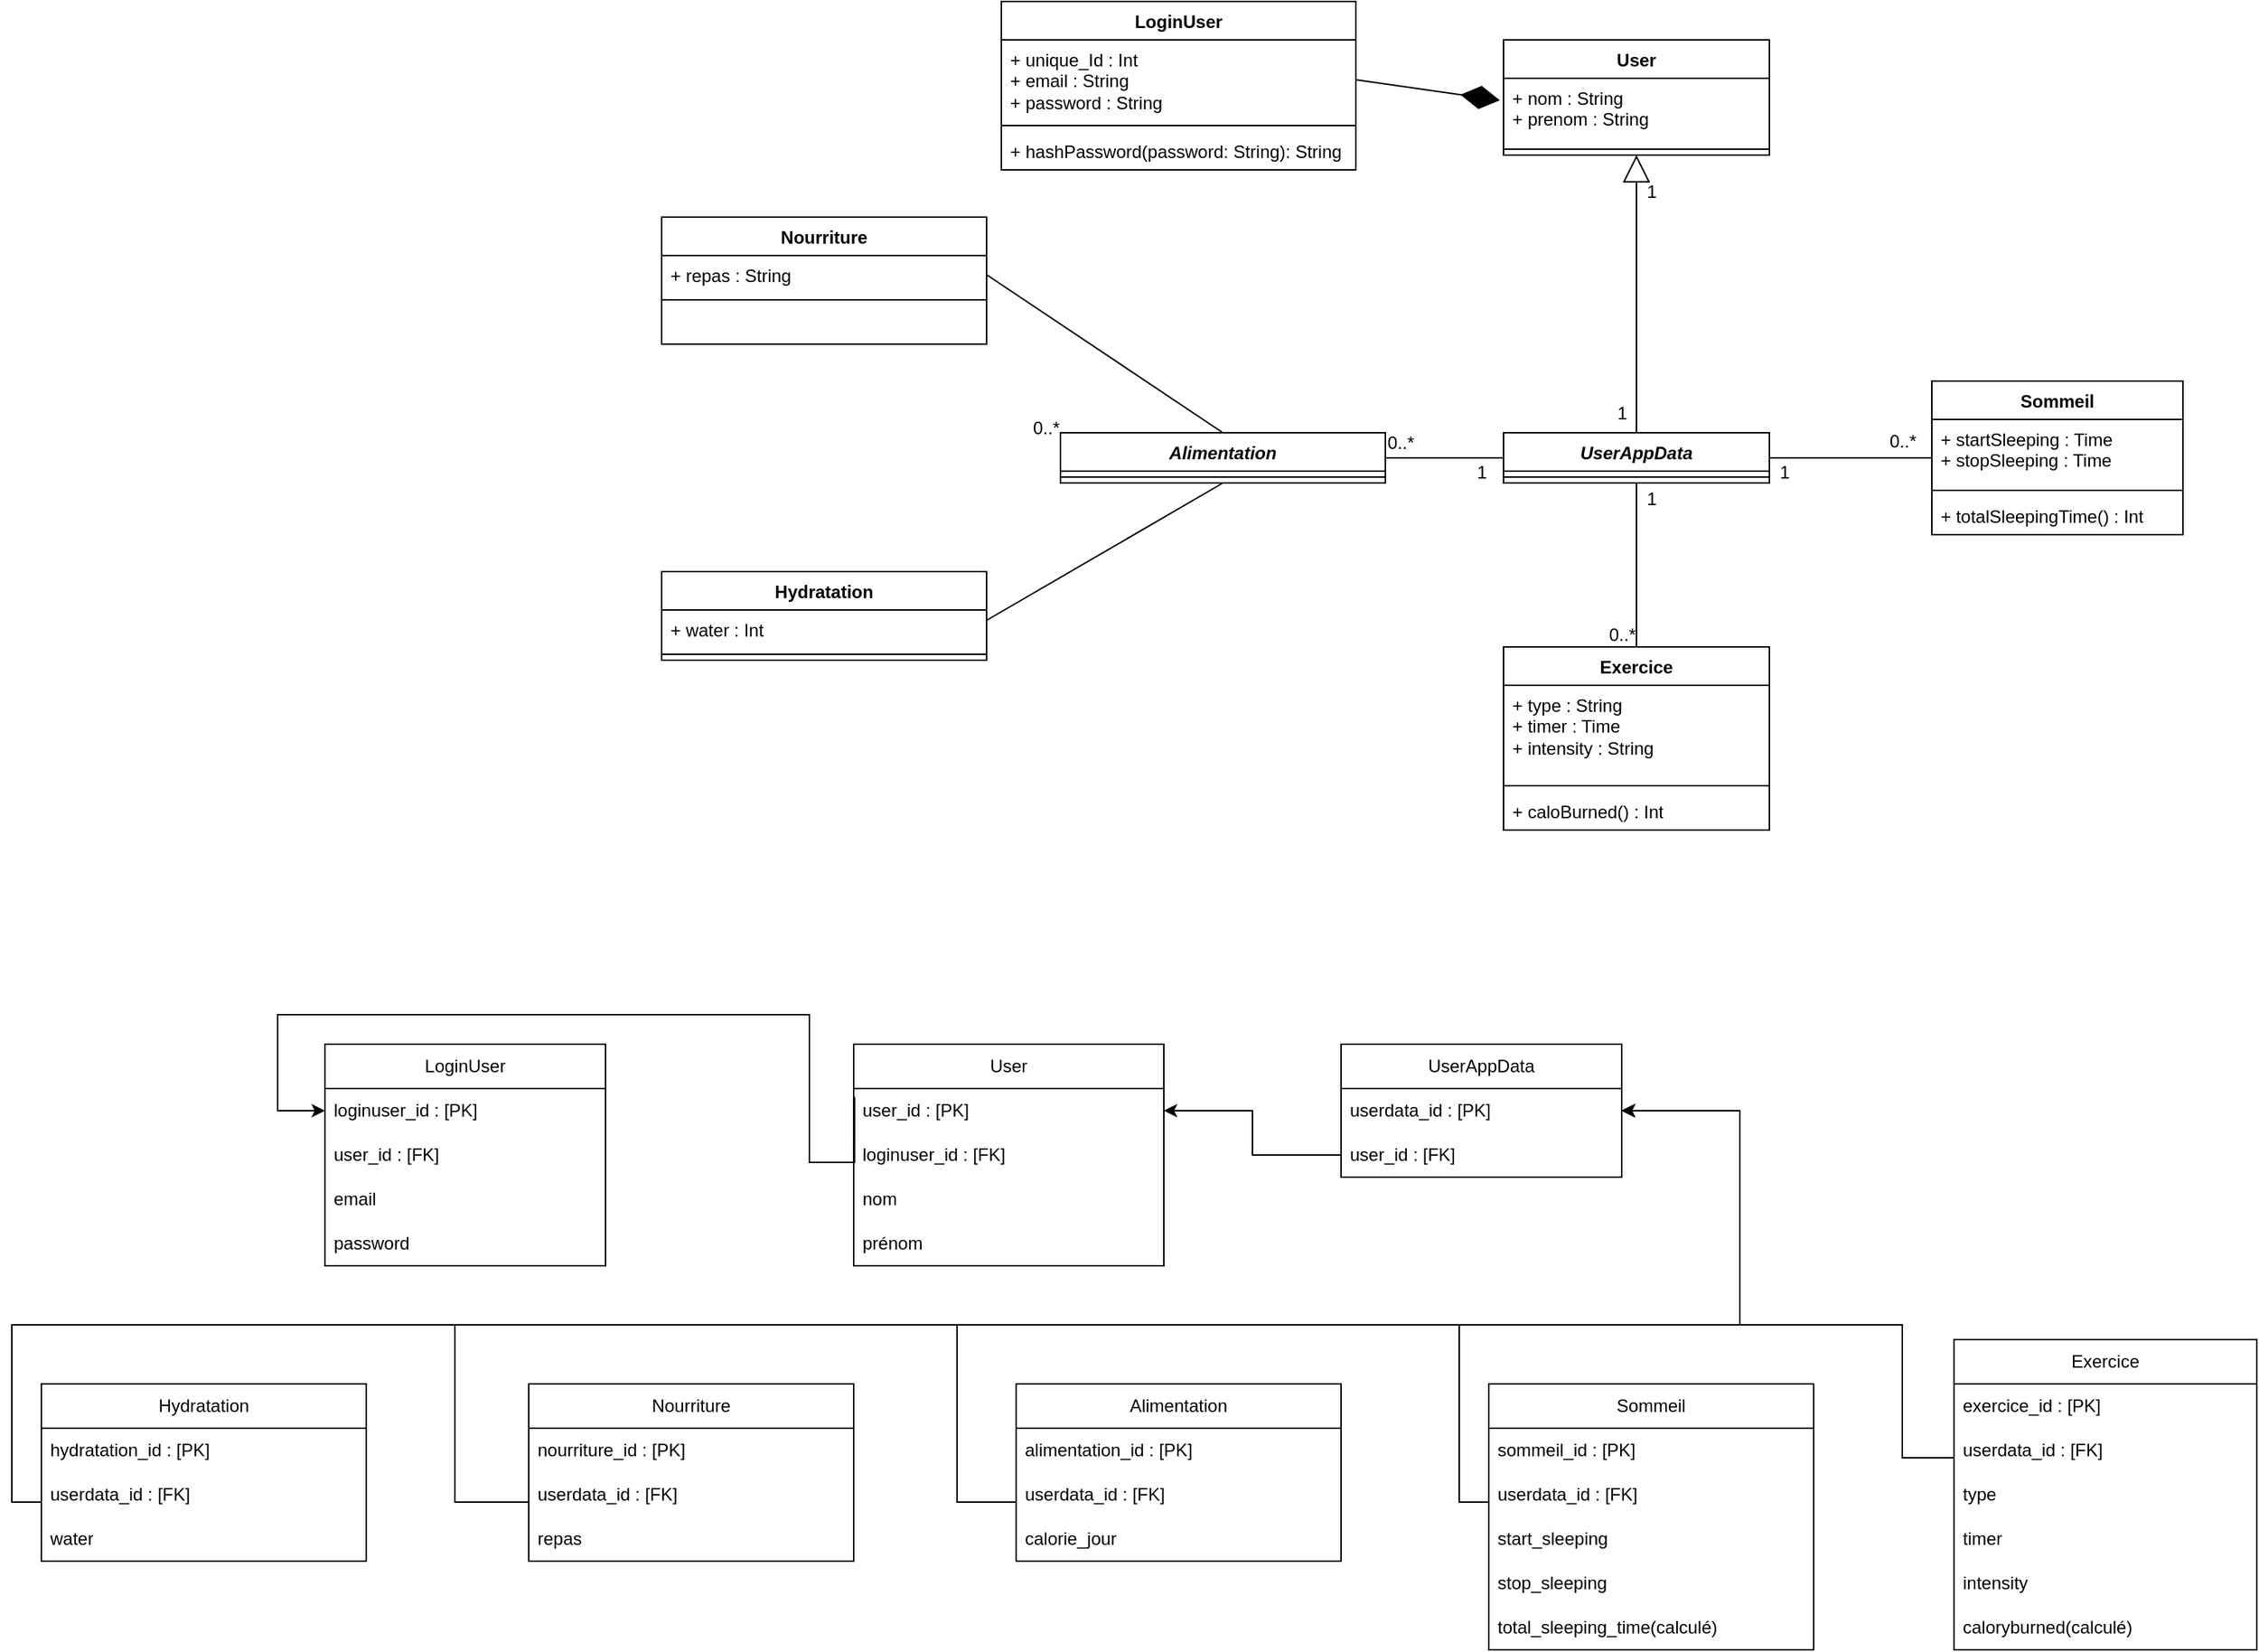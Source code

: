 <mxfile version="24.3.1" type="github">
  <diagram name="Page-1" id="m-NrNaXzWtHRc3pcfnOm">
    <mxGraphModel dx="3078" dy="933" grid="1" gridSize="10" guides="1" tooltips="1" connect="1" arrows="1" fold="1" page="1" pageScale="1" pageWidth="827" pageHeight="1169" math="0" shadow="0">
      <root>
        <mxCell id="0" />
        <mxCell id="1" parent="0" />
        <mxCell id="p1mtIn3bXi-Ina5bghBo-45" value="Sommeil&lt;div&gt;&lt;br&gt;&lt;/div&gt;" style="swimlane;fontStyle=1;align=center;verticalAlign=top;childLayout=stackLayout;horizontal=1;startSize=26;horizontalStack=0;resizeParent=1;resizeParentMax=0;resizeLast=0;collapsible=1;marginBottom=0;whiteSpace=wrap;html=1;" parent="1" vertex="1">
          <mxGeometry x="580" y="301" width="170" height="104" as="geometry" />
        </mxCell>
        <mxCell id="p1mtIn3bXi-Ina5bghBo-46" value="+ startSleeping : Time&lt;div&gt;+ stopSleeping : Time&lt;/div&gt;" style="text;strokeColor=none;fillColor=none;align=left;verticalAlign=top;spacingLeft=4;spacingRight=4;overflow=hidden;rotatable=0;points=[[0,0.5],[1,0.5]];portConstraint=eastwest;whiteSpace=wrap;html=1;" parent="p1mtIn3bXi-Ina5bghBo-45" vertex="1">
          <mxGeometry y="26" width="170" height="44" as="geometry" />
        </mxCell>
        <mxCell id="p1mtIn3bXi-Ina5bghBo-47" value="" style="line;strokeWidth=1;fillColor=none;align=left;verticalAlign=middle;spacingTop=-1;spacingLeft=3;spacingRight=3;rotatable=0;labelPosition=right;points=[];portConstraint=eastwest;strokeColor=inherit;" parent="p1mtIn3bXi-Ina5bghBo-45" vertex="1">
          <mxGeometry y="70" width="170" height="8" as="geometry" />
        </mxCell>
        <mxCell id="p1mtIn3bXi-Ina5bghBo-48" value="+ totalSleepingTime() : Int" style="text;strokeColor=none;fillColor=none;align=left;verticalAlign=top;spacingLeft=4;spacingRight=4;overflow=hidden;rotatable=0;points=[[0,0.5],[1,0.5]];portConstraint=eastwest;whiteSpace=wrap;html=1;" parent="p1mtIn3bXi-Ina5bghBo-45" vertex="1">
          <mxGeometry y="78" width="170" height="26" as="geometry" />
        </mxCell>
        <mxCell id="p1mtIn3bXi-Ina5bghBo-57" value="&lt;i&gt;Alimentation&lt;/i&gt;" style="swimlane;fontStyle=1;align=center;verticalAlign=top;childLayout=stackLayout;horizontal=1;startSize=26;horizontalStack=0;resizeParent=1;resizeParentMax=0;resizeLast=0;collapsible=1;marginBottom=0;whiteSpace=wrap;html=1;" parent="1" vertex="1">
          <mxGeometry x="-10" y="336" width="220" height="34" as="geometry" />
        </mxCell>
        <mxCell id="p1mtIn3bXi-Ina5bghBo-59" value="" style="line;strokeWidth=1;fillColor=none;align=left;verticalAlign=middle;spacingTop=-1;spacingLeft=3;spacingRight=3;rotatable=0;labelPosition=right;points=[];portConstraint=eastwest;strokeColor=inherit;" parent="p1mtIn3bXi-Ina5bghBo-57" vertex="1">
          <mxGeometry y="26" width="220" height="8" as="geometry" />
        </mxCell>
        <mxCell id="p1mtIn3bXi-Ina5bghBo-61" value="&lt;div&gt;Exercice&lt;/div&gt;" style="swimlane;fontStyle=1;align=center;verticalAlign=top;childLayout=stackLayout;horizontal=1;startSize=26;horizontalStack=0;resizeParent=1;resizeParentMax=0;resizeLast=0;collapsible=1;marginBottom=0;whiteSpace=wrap;html=1;" parent="1" vertex="1">
          <mxGeometry x="290" y="481" width="180" height="124" as="geometry" />
        </mxCell>
        <mxCell id="p1mtIn3bXi-Ina5bghBo-62" value="+ type : String&lt;div&gt;+ timer : Time&lt;/div&gt;&lt;div&gt;+ intensity : String&lt;/div&gt;&lt;div&gt;&lt;br&gt;&lt;/div&gt;" style="text;strokeColor=none;fillColor=none;align=left;verticalAlign=top;spacingLeft=4;spacingRight=4;overflow=hidden;rotatable=0;points=[[0,0.5],[1,0.5]];portConstraint=eastwest;whiteSpace=wrap;html=1;" parent="p1mtIn3bXi-Ina5bghBo-61" vertex="1">
          <mxGeometry y="26" width="180" height="64" as="geometry" />
        </mxCell>
        <mxCell id="p1mtIn3bXi-Ina5bghBo-63" value="" style="line;strokeWidth=1;fillColor=none;align=left;verticalAlign=middle;spacingTop=-1;spacingLeft=3;spacingRight=3;rotatable=0;labelPosition=right;points=[];portConstraint=eastwest;strokeColor=inherit;" parent="p1mtIn3bXi-Ina5bghBo-61" vertex="1">
          <mxGeometry y="90" width="180" height="8" as="geometry" />
        </mxCell>
        <mxCell id="p1mtIn3bXi-Ina5bghBo-64" value="+ caloBurned() : Int" style="text;strokeColor=none;fillColor=none;align=left;verticalAlign=top;spacingLeft=4;spacingRight=4;overflow=hidden;rotatable=0;points=[[0,0.5],[1,0.5]];portConstraint=eastwest;whiteSpace=wrap;html=1;" parent="p1mtIn3bXi-Ina5bghBo-61" vertex="1">
          <mxGeometry y="98" width="180" height="26" as="geometry" />
        </mxCell>
        <mxCell id="p1mtIn3bXi-Ina5bghBo-65" value="&lt;i&gt;UserAppData&lt;/i&gt;" style="swimlane;fontStyle=1;align=center;verticalAlign=top;childLayout=stackLayout;horizontal=1;startSize=26;horizontalStack=0;resizeParent=1;resizeParentMax=0;resizeLast=0;collapsible=1;marginBottom=0;whiteSpace=wrap;html=1;" parent="1" vertex="1">
          <mxGeometry x="290" y="336" width="180" height="34" as="geometry" />
        </mxCell>
        <mxCell id="p1mtIn3bXi-Ina5bghBo-67" value="" style="line;strokeWidth=1;fillColor=none;align=left;verticalAlign=middle;spacingTop=-1;spacingLeft=3;spacingRight=3;rotatable=0;labelPosition=right;points=[];portConstraint=eastwest;strokeColor=inherit;" parent="p1mtIn3bXi-Ina5bghBo-65" vertex="1">
          <mxGeometry y="26" width="180" height="8" as="geometry" />
        </mxCell>
        <mxCell id="p1mtIn3bXi-Ina5bghBo-74" value="" style="line;strokeWidth=1;fillColor=none;align=left;verticalAlign=middle;spacingTop=-1;spacingLeft=3;spacingRight=3;rotatable=0;labelPosition=right;points=[];portConstraint=eastwest;strokeColor=inherit;" parent="1" vertex="1">
          <mxGeometry x="210" y="349" width="80" height="8" as="geometry" />
        </mxCell>
        <mxCell id="p1mtIn3bXi-Ina5bghBo-75" value="" style="line;strokeWidth=1;fillColor=none;align=left;verticalAlign=middle;spacingTop=-1;spacingLeft=3;spacingRight=3;rotatable=0;labelPosition=right;points=[];portConstraint=eastwest;strokeColor=inherit;" parent="1" vertex="1">
          <mxGeometry x="470" y="349" width="110" height="8" as="geometry" />
        </mxCell>
        <mxCell id="p1mtIn3bXi-Ina5bghBo-82" value="" style="endArrow=none;html=1;rounded=0;exitX=0.5;exitY=1;exitDx=0;exitDy=0;entryX=0.5;entryY=0;entryDx=0;entryDy=0;" parent="1" source="p1mtIn3bXi-Ina5bghBo-65" target="p1mtIn3bXi-Ina5bghBo-61" edge="1">
          <mxGeometry relative="1" as="geometry">
            <mxPoint x="300" y="430" as="sourcePoint" />
            <mxPoint x="460" y="430" as="targetPoint" />
          </mxGeometry>
        </mxCell>
        <mxCell id="p1mtIn3bXi-Ina5bghBo-85" value="User&lt;div&gt;&lt;br&gt;&lt;/div&gt;" style="swimlane;fontStyle=1;align=center;verticalAlign=top;childLayout=stackLayout;horizontal=1;startSize=26;horizontalStack=0;resizeParent=1;resizeParentMax=0;resizeLast=0;collapsible=1;marginBottom=0;whiteSpace=wrap;html=1;" parent="1" vertex="1">
          <mxGeometry x="290" y="70" width="180" height="78" as="geometry" />
        </mxCell>
        <mxCell id="p1mtIn3bXi-Ina5bghBo-86" value="+ nom : String&lt;div&gt;+ prenom : String&lt;/div&gt;" style="text;strokeColor=none;fillColor=none;align=left;verticalAlign=top;spacingLeft=4;spacingRight=4;overflow=hidden;rotatable=0;points=[[0,0.5],[1,0.5]];portConstraint=eastwest;whiteSpace=wrap;html=1;" parent="p1mtIn3bXi-Ina5bghBo-85" vertex="1">
          <mxGeometry y="26" width="180" height="44" as="geometry" />
        </mxCell>
        <mxCell id="p1mtIn3bXi-Ina5bghBo-87" value="" style="line;strokeWidth=1;fillColor=none;align=left;verticalAlign=middle;spacingTop=-1;spacingLeft=3;spacingRight=3;rotatable=0;labelPosition=right;points=[];portConstraint=eastwest;strokeColor=inherit;" parent="p1mtIn3bXi-Ina5bghBo-85" vertex="1">
          <mxGeometry y="70" width="180" height="8" as="geometry" />
        </mxCell>
        <mxCell id="p1mtIn3bXi-Ina5bghBo-89" value="" style="endArrow=diamondThin;endFill=1;endSize=24;html=1;rounded=0;entryX=-0.014;entryY=0.339;entryDx=0;entryDy=0;entryPerimeter=0;exitX=1;exitY=0.5;exitDx=0;exitDy=0;" parent="1" source="p1mtIn3bXi-Ina5bghBo-114" target="p1mtIn3bXi-Ina5bghBo-86" edge="1">
          <mxGeometry width="160" relative="1" as="geometry">
            <mxPoint x="160" y="113" as="sourcePoint" />
            <mxPoint x="370" y="113.55" as="targetPoint" />
          </mxGeometry>
        </mxCell>
        <mxCell id="p1mtIn3bXi-Ina5bghBo-90" value="" style="endArrow=block;endSize=16;endFill=0;html=1;rounded=0;entryX=0.5;entryY=1;entryDx=0;entryDy=0;exitX=0.5;exitY=0;exitDx=0;exitDy=0;" parent="1" source="p1mtIn3bXi-Ina5bghBo-65" target="p1mtIn3bXi-Ina5bghBo-85" edge="1">
          <mxGeometry width="160" relative="1" as="geometry">
            <mxPoint x="260" y="233.55" as="sourcePoint" />
            <mxPoint x="420" y="233.55" as="targetPoint" />
          </mxGeometry>
        </mxCell>
        <mxCell id="p1mtIn3bXi-Ina5bghBo-91" value="1" style="text;html=1;align=center;verticalAlign=middle;resizable=0;points=[];autosize=1;strokeColor=none;fillColor=none;" parent="1" vertex="1">
          <mxGeometry x="375" y="158" width="30" height="30" as="geometry" />
        </mxCell>
        <mxCell id="p1mtIn3bXi-Ina5bghBo-92" value="1" style="text;html=1;align=center;verticalAlign=middle;resizable=0;points=[];autosize=1;strokeColor=none;fillColor=none;" parent="1" vertex="1">
          <mxGeometry x="355" y="308" width="30" height="30" as="geometry" />
        </mxCell>
        <mxCell id="p1mtIn3bXi-Ina5bghBo-93" value="1" style="text;html=1;align=center;verticalAlign=middle;resizable=0;points=[];autosize=1;strokeColor=none;fillColor=none;" parent="1" vertex="1">
          <mxGeometry x="465" y="348" width="30" height="30" as="geometry" />
        </mxCell>
        <mxCell id="p1mtIn3bXi-Ina5bghBo-94" value="0..*" style="text;html=1;align=center;verticalAlign=middle;resizable=0;points=[];autosize=1;strokeColor=none;fillColor=none;" parent="1" vertex="1">
          <mxGeometry x="540" y="327" width="40" height="30" as="geometry" />
        </mxCell>
        <mxCell id="p1mtIn3bXi-Ina5bghBo-95" value="0..*" style="text;html=1;align=center;verticalAlign=middle;resizable=0;points=[];autosize=1;strokeColor=none;fillColor=none;" parent="1" vertex="1">
          <mxGeometry x="350" y="458" width="40" height="30" as="geometry" />
        </mxCell>
        <mxCell id="p1mtIn3bXi-Ina5bghBo-96" value="1" style="text;html=1;align=center;verticalAlign=middle;resizable=0;points=[];autosize=1;strokeColor=none;fillColor=none;" parent="1" vertex="1">
          <mxGeometry x="375" y="366" width="30" height="30" as="geometry" />
        </mxCell>
        <mxCell id="p1mtIn3bXi-Ina5bghBo-109" value="0..&lt;span style=&quot;background-color: initial;&quot;&gt;*&lt;/span&gt;" style="text;html=1;align=center;verticalAlign=middle;resizable=0;points=[];autosize=1;strokeColor=none;fillColor=none;" parent="1" vertex="1">
          <mxGeometry x="-40" y="318" width="40" height="30" as="geometry" />
        </mxCell>
        <mxCell id="p1mtIn3bXi-Ina5bghBo-110" value="0..*" style="text;html=1;align=center;verticalAlign=middle;resizable=0;points=[];autosize=1;strokeColor=none;fillColor=none;" parent="1" vertex="1">
          <mxGeometry x="200" y="328" width="40" height="30" as="geometry" />
        </mxCell>
        <mxCell id="p1mtIn3bXi-Ina5bghBo-112" value="1" style="text;html=1;align=center;verticalAlign=middle;resizable=0;points=[];autosize=1;strokeColor=none;fillColor=none;" parent="1" vertex="1">
          <mxGeometry x="260" y="348" width="30" height="30" as="geometry" />
        </mxCell>
        <mxCell id="p1mtIn3bXi-Ina5bghBo-113" value="LoginUser" style="swimlane;fontStyle=1;align=center;verticalAlign=top;childLayout=stackLayout;horizontal=1;startSize=26;horizontalStack=0;resizeParent=1;resizeParentMax=0;resizeLast=0;collapsible=1;marginBottom=0;whiteSpace=wrap;html=1;" parent="1" vertex="1">
          <mxGeometry x="-50" y="44" width="240" height="114" as="geometry" />
        </mxCell>
        <mxCell id="p1mtIn3bXi-Ina5bghBo-114" value="+ unique_Id : Int&lt;div&gt;+ email : String&lt;/div&gt;&lt;div&gt;+ password : String&lt;/div&gt;&lt;div&gt;&lt;br&gt;&lt;/div&gt;" style="text;strokeColor=none;fillColor=none;align=left;verticalAlign=top;spacingLeft=4;spacingRight=4;overflow=hidden;rotatable=0;points=[[0,0.5],[1,0.5]];portConstraint=eastwest;whiteSpace=wrap;html=1;" parent="p1mtIn3bXi-Ina5bghBo-113" vertex="1">
          <mxGeometry y="26" width="240" height="54" as="geometry" />
        </mxCell>
        <mxCell id="p1mtIn3bXi-Ina5bghBo-115" value="" style="line;strokeWidth=1;fillColor=none;align=left;verticalAlign=middle;spacingTop=-1;spacingLeft=3;spacingRight=3;rotatable=0;labelPosition=right;points=[];portConstraint=eastwest;strokeColor=inherit;" parent="p1mtIn3bXi-Ina5bghBo-113" vertex="1">
          <mxGeometry y="80" width="240" height="8" as="geometry" />
        </mxCell>
        <mxCell id="p1mtIn3bXi-Ina5bghBo-116" value="+ hashPassword(password: String): String" style="text;strokeColor=none;fillColor=none;align=left;verticalAlign=top;spacingLeft=4;spacingRight=4;overflow=hidden;rotatable=0;points=[[0,0.5],[1,0.5]];portConstraint=eastwest;whiteSpace=wrap;html=1;" parent="p1mtIn3bXi-Ina5bghBo-113" vertex="1">
          <mxGeometry y="88" width="240" height="26" as="geometry" />
        </mxCell>
        <mxCell id="_v-xPxfQ4oHdY_as4Fkj-1" value="Nourriture" style="swimlane;fontStyle=1;align=center;verticalAlign=top;childLayout=stackLayout;horizontal=1;startSize=26;horizontalStack=0;resizeParent=1;resizeParentMax=0;resizeLast=0;collapsible=1;marginBottom=0;whiteSpace=wrap;html=1;" parent="1" vertex="1">
          <mxGeometry x="-280" y="190" width="220" height="86" as="geometry" />
        </mxCell>
        <mxCell id="_v-xPxfQ4oHdY_as4Fkj-2" value="+ repas : String" style="text;strokeColor=none;fillColor=none;align=left;verticalAlign=top;spacingLeft=4;spacingRight=4;overflow=hidden;rotatable=0;points=[[0,0.5],[1,0.5]];portConstraint=eastwest;whiteSpace=wrap;html=1;" parent="_v-xPxfQ4oHdY_as4Fkj-1" vertex="1">
          <mxGeometry y="26" width="220" height="26" as="geometry" />
        </mxCell>
        <mxCell id="_v-xPxfQ4oHdY_as4Fkj-3" value="" style="line;strokeWidth=1;fillColor=none;align=left;verticalAlign=middle;spacingTop=-1;spacingLeft=3;spacingRight=3;rotatable=0;labelPosition=right;points=[];portConstraint=eastwest;strokeColor=inherit;" parent="_v-xPxfQ4oHdY_as4Fkj-1" vertex="1">
          <mxGeometry y="52" width="220" height="8" as="geometry" />
        </mxCell>
        <mxCell id="_v-xPxfQ4oHdY_as4Fkj-4" value="&lt;div&gt;&lt;br&gt;&lt;/div&gt;" style="text;strokeColor=none;fillColor=none;align=left;verticalAlign=top;spacingLeft=4;spacingRight=4;overflow=hidden;rotatable=0;points=[[0,0.5],[1,0.5]];portConstraint=eastwest;whiteSpace=wrap;html=1;" parent="_v-xPxfQ4oHdY_as4Fkj-1" vertex="1">
          <mxGeometry y="60" width="220" height="26" as="geometry" />
        </mxCell>
        <mxCell id="_v-xPxfQ4oHdY_as4Fkj-5" value="Hydratation" style="swimlane;fontStyle=1;align=center;verticalAlign=top;childLayout=stackLayout;horizontal=1;startSize=26;horizontalStack=0;resizeParent=1;resizeParentMax=0;resizeLast=0;collapsible=1;marginBottom=0;whiteSpace=wrap;html=1;" parent="1" vertex="1">
          <mxGeometry x="-280" y="430" width="220" height="60" as="geometry" />
        </mxCell>
        <mxCell id="_v-xPxfQ4oHdY_as4Fkj-6" value="+ water : Int" style="text;strokeColor=none;fillColor=none;align=left;verticalAlign=top;spacingLeft=4;spacingRight=4;overflow=hidden;rotatable=0;points=[[0,0.5],[1,0.5]];portConstraint=eastwest;whiteSpace=wrap;html=1;" parent="_v-xPxfQ4oHdY_as4Fkj-5" vertex="1">
          <mxGeometry y="26" width="220" height="26" as="geometry" />
        </mxCell>
        <mxCell id="_v-xPxfQ4oHdY_as4Fkj-7" value="" style="line;strokeWidth=1;fillColor=none;align=left;verticalAlign=middle;spacingTop=-1;spacingLeft=3;spacingRight=3;rotatable=0;labelPosition=right;points=[];portConstraint=eastwest;strokeColor=inherit;" parent="_v-xPxfQ4oHdY_as4Fkj-5" vertex="1">
          <mxGeometry y="52" width="220" height="8" as="geometry" />
        </mxCell>
        <mxCell id="_v-xPxfQ4oHdY_as4Fkj-9" value="" style="endArrow=none;html=1;rounded=0;entryX=0.5;entryY=1;entryDx=0;entryDy=0;exitX=1;exitY=0.269;exitDx=0;exitDy=0;exitPerimeter=0;" parent="1" source="_v-xPxfQ4oHdY_as4Fkj-6" target="p1mtIn3bXi-Ina5bghBo-57" edge="1">
          <mxGeometry width="50" height="50" relative="1" as="geometry">
            <mxPoint x="10" y="458" as="sourcePoint" />
            <mxPoint x="60" y="408" as="targetPoint" />
          </mxGeometry>
        </mxCell>
        <mxCell id="_v-xPxfQ4oHdY_as4Fkj-10" value="" style="endArrow=none;html=1;rounded=0;exitX=1;exitY=0.5;exitDx=0;exitDy=0;entryX=0.5;entryY=0;entryDx=0;entryDy=0;" parent="1" source="_v-xPxfQ4oHdY_as4Fkj-2" target="p1mtIn3bXi-Ina5bghBo-57" edge="1">
          <mxGeometry width="50" height="50" relative="1" as="geometry">
            <mxPoint x="20" y="276" as="sourcePoint" />
            <mxPoint x="70" y="226" as="targetPoint" />
          </mxGeometry>
        </mxCell>
        <mxCell id="agfIcuZRnffb4tcNx26q-5" value="LoginUser" style="swimlane;fontStyle=0;childLayout=stackLayout;horizontal=1;startSize=30;horizontalStack=0;resizeParent=1;resizeParentMax=0;resizeLast=0;collapsible=1;marginBottom=0;whiteSpace=wrap;html=1;" parent="1" vertex="1">
          <mxGeometry x="-508" y="750" width="190" height="150" as="geometry" />
        </mxCell>
        <mxCell id="agfIcuZRnffb4tcNx26q-6" value="loginuser_id : [PK]" style="text;strokeColor=none;fillColor=none;align=left;verticalAlign=middle;spacingLeft=4;spacingRight=4;overflow=hidden;points=[[0,0.5],[1,0.5]];portConstraint=eastwest;rotatable=0;whiteSpace=wrap;html=1;" parent="agfIcuZRnffb4tcNx26q-5" vertex="1">
          <mxGeometry y="30" width="190" height="30" as="geometry" />
        </mxCell>
        <mxCell id="hdJEEffZnJMOU_6n5_h4-45" value="user_id : [FK]" style="text;strokeColor=none;fillColor=none;align=left;verticalAlign=middle;spacingLeft=4;spacingRight=4;overflow=hidden;points=[[0,0.5],[1,0.5]];portConstraint=eastwest;rotatable=0;whiteSpace=wrap;html=1;" vertex="1" parent="agfIcuZRnffb4tcNx26q-5">
          <mxGeometry y="60" width="190" height="30" as="geometry" />
        </mxCell>
        <mxCell id="agfIcuZRnffb4tcNx26q-7" value="email" style="text;strokeColor=none;fillColor=none;align=left;verticalAlign=middle;spacingLeft=4;spacingRight=4;overflow=hidden;points=[[0,0.5],[1,0.5]];portConstraint=eastwest;rotatable=0;whiteSpace=wrap;html=1;" parent="agfIcuZRnffb4tcNx26q-5" vertex="1">
          <mxGeometry y="90" width="190" height="30" as="geometry" />
        </mxCell>
        <mxCell id="agfIcuZRnffb4tcNx26q-8" value="password" style="text;strokeColor=none;fillColor=none;align=left;verticalAlign=middle;spacingLeft=4;spacingRight=4;overflow=hidden;points=[[0,0.5],[1,0.5]];portConstraint=eastwest;rotatable=0;whiteSpace=wrap;html=1;" parent="agfIcuZRnffb4tcNx26q-5" vertex="1">
          <mxGeometry y="120" width="190" height="30" as="geometry" />
        </mxCell>
        <mxCell id="agfIcuZRnffb4tcNx26q-9" value="User" style="swimlane;fontStyle=0;childLayout=stackLayout;horizontal=1;startSize=30;horizontalStack=0;resizeParent=1;resizeParentMax=0;resizeLast=0;collapsible=1;marginBottom=0;whiteSpace=wrap;html=1;" parent="1" vertex="1">
          <mxGeometry x="-150" y="750" width="210" height="150" as="geometry" />
        </mxCell>
        <mxCell id="agfIcuZRnffb4tcNx26q-10" value="user_id : [PK]" style="text;strokeColor=none;fillColor=none;align=left;verticalAlign=middle;spacingLeft=4;spacingRight=4;overflow=hidden;points=[[0,0.5],[1,0.5]];portConstraint=eastwest;rotatable=0;whiteSpace=wrap;html=1;" parent="agfIcuZRnffb4tcNx26q-9" vertex="1">
          <mxGeometry y="30" width="210" height="30" as="geometry" />
        </mxCell>
        <mxCell id="hdJEEffZnJMOU_6n5_h4-39" value="loginuser_id : [FK]" style="text;strokeColor=none;fillColor=none;align=left;verticalAlign=middle;spacingLeft=4;spacingRight=4;overflow=hidden;points=[[0,0.5],[1,0.5]];portConstraint=eastwest;rotatable=0;whiteSpace=wrap;html=1;" vertex="1" parent="agfIcuZRnffb4tcNx26q-9">
          <mxGeometry y="60" width="210" height="30" as="geometry" />
        </mxCell>
        <mxCell id="agfIcuZRnffb4tcNx26q-11" value="nom" style="text;strokeColor=none;fillColor=none;align=left;verticalAlign=middle;spacingLeft=4;spacingRight=4;overflow=hidden;points=[[0,0.5],[1,0.5]];portConstraint=eastwest;rotatable=0;whiteSpace=wrap;html=1;" parent="agfIcuZRnffb4tcNx26q-9" vertex="1">
          <mxGeometry y="90" width="210" height="30" as="geometry" />
        </mxCell>
        <mxCell id="agfIcuZRnffb4tcNx26q-12" value="prénom" style="text;strokeColor=none;fillColor=none;align=left;verticalAlign=middle;spacingLeft=4;spacingRight=4;overflow=hidden;points=[[0,0.5],[1,0.5]];portConstraint=eastwest;rotatable=0;whiteSpace=wrap;html=1;" parent="agfIcuZRnffb4tcNx26q-9" vertex="1">
          <mxGeometry y="120" width="210" height="30" as="geometry" />
        </mxCell>
        <mxCell id="agfIcuZRnffb4tcNx26q-13" style="edgeStyle=orthogonalEdgeStyle;rounded=0;orthogonalLoop=1;jettySize=auto;html=1;entryX=0;entryY=0.5;entryDx=0;entryDy=0;exitX=0.003;exitY=0.19;exitDx=0;exitDy=0;exitPerimeter=0;" parent="1" source="agfIcuZRnffb4tcNx26q-10" target="agfIcuZRnffb4tcNx26q-6" edge="1">
          <mxGeometry relative="1" as="geometry">
            <Array as="points">
              <mxPoint x="-149" y="830" />
              <mxPoint x="-180" y="830" />
              <mxPoint x="-180" y="730" />
              <mxPoint x="-540" y="730" />
              <mxPoint x="-540" y="795" />
            </Array>
          </mxGeometry>
        </mxCell>
        <mxCell id="hdJEEffZnJMOU_6n5_h4-1" value="Alimentation" style="swimlane;fontStyle=0;childLayout=stackLayout;horizontal=1;startSize=30;horizontalStack=0;resizeParent=1;resizeParentMax=0;resizeLast=0;collapsible=1;marginBottom=0;whiteSpace=wrap;html=1;" vertex="1" parent="1">
          <mxGeometry x="-40" y="980" width="220" height="120" as="geometry" />
        </mxCell>
        <mxCell id="hdJEEffZnJMOU_6n5_h4-2" value="alimentation_id : [PK]" style="text;strokeColor=none;fillColor=none;align=left;verticalAlign=middle;spacingLeft=4;spacingRight=4;overflow=hidden;points=[[0,0.5],[1,0.5]];portConstraint=eastwest;rotatable=0;whiteSpace=wrap;html=1;" vertex="1" parent="hdJEEffZnJMOU_6n5_h4-1">
          <mxGeometry y="30" width="220" height="30" as="geometry" />
        </mxCell>
        <mxCell id="hdJEEffZnJMOU_6n5_h4-36" value="userdata_id : [FK]" style="text;strokeColor=none;fillColor=none;align=left;verticalAlign=middle;spacingLeft=4;spacingRight=4;overflow=hidden;points=[[0,0.5],[1,0.5]];portConstraint=eastwest;rotatable=0;whiteSpace=wrap;html=1;" vertex="1" parent="hdJEEffZnJMOU_6n5_h4-1">
          <mxGeometry y="60" width="220" height="30" as="geometry" />
        </mxCell>
        <mxCell id="hdJEEffZnJMOU_6n5_h4-3" value="calorie_jour" style="text;strokeColor=none;fillColor=none;align=left;verticalAlign=middle;spacingLeft=4;spacingRight=4;overflow=hidden;points=[[0,0.5],[1,0.5]];portConstraint=eastwest;rotatable=0;whiteSpace=wrap;html=1;" vertex="1" parent="hdJEEffZnJMOU_6n5_h4-1">
          <mxGeometry y="90" width="220" height="30" as="geometry" />
        </mxCell>
        <mxCell id="hdJEEffZnJMOU_6n5_h4-5" value="Nourriture" style="swimlane;fontStyle=0;childLayout=stackLayout;horizontal=1;startSize=30;horizontalStack=0;resizeParent=1;resizeParentMax=0;resizeLast=0;collapsible=1;marginBottom=0;whiteSpace=wrap;html=1;" vertex="1" parent="1">
          <mxGeometry x="-370" y="980" width="220" height="120" as="geometry" />
        </mxCell>
        <mxCell id="hdJEEffZnJMOU_6n5_h4-6" value="nourriture_id : [PK]" style="text;strokeColor=none;fillColor=none;align=left;verticalAlign=middle;spacingLeft=4;spacingRight=4;overflow=hidden;points=[[0,0.5],[1,0.5]];portConstraint=eastwest;rotatable=0;whiteSpace=wrap;html=1;" vertex="1" parent="hdJEEffZnJMOU_6n5_h4-5">
          <mxGeometry y="30" width="220" height="30" as="geometry" />
        </mxCell>
        <mxCell id="hdJEEffZnJMOU_6n5_h4-34" value="userdata_id : [FK]" style="text;strokeColor=none;fillColor=none;align=left;verticalAlign=middle;spacingLeft=4;spacingRight=4;overflow=hidden;points=[[0,0.5],[1,0.5]];portConstraint=eastwest;rotatable=0;whiteSpace=wrap;html=1;" vertex="1" parent="hdJEEffZnJMOU_6n5_h4-5">
          <mxGeometry y="60" width="220" height="30" as="geometry" />
        </mxCell>
        <mxCell id="hdJEEffZnJMOU_6n5_h4-7" value="repas" style="text;strokeColor=none;fillColor=none;align=left;verticalAlign=middle;spacingLeft=4;spacingRight=4;overflow=hidden;points=[[0,0.5],[1,0.5]];portConstraint=eastwest;rotatable=0;whiteSpace=wrap;html=1;" vertex="1" parent="hdJEEffZnJMOU_6n5_h4-5">
          <mxGeometry y="90" width="220" height="30" as="geometry" />
        </mxCell>
        <mxCell id="hdJEEffZnJMOU_6n5_h4-9" value="Sommeil" style="swimlane;fontStyle=0;childLayout=stackLayout;horizontal=1;startSize=30;horizontalStack=0;resizeParent=1;resizeParentMax=0;resizeLast=0;collapsible=1;marginBottom=0;whiteSpace=wrap;html=1;" vertex="1" parent="1">
          <mxGeometry x="280" y="980" width="220" height="180" as="geometry" />
        </mxCell>
        <mxCell id="hdJEEffZnJMOU_6n5_h4-10" value="sommeil_id : [PK]" style="text;strokeColor=none;fillColor=none;align=left;verticalAlign=middle;spacingLeft=4;spacingRight=4;overflow=hidden;points=[[0,0.5],[1,0.5]];portConstraint=eastwest;rotatable=0;whiteSpace=wrap;html=1;" vertex="1" parent="hdJEEffZnJMOU_6n5_h4-9">
          <mxGeometry y="30" width="220" height="30" as="geometry" />
        </mxCell>
        <mxCell id="hdJEEffZnJMOU_6n5_h4-37" value="userdata_id : [FK]" style="text;strokeColor=none;fillColor=none;align=left;verticalAlign=middle;spacingLeft=4;spacingRight=4;overflow=hidden;points=[[0,0.5],[1,0.5]];portConstraint=eastwest;rotatable=0;whiteSpace=wrap;html=1;" vertex="1" parent="hdJEEffZnJMOU_6n5_h4-9">
          <mxGeometry y="60" width="220" height="30" as="geometry" />
        </mxCell>
        <mxCell id="hdJEEffZnJMOU_6n5_h4-11" value="start_sleeping" style="text;strokeColor=none;fillColor=none;align=left;verticalAlign=middle;spacingLeft=4;spacingRight=4;overflow=hidden;points=[[0,0.5],[1,0.5]];portConstraint=eastwest;rotatable=0;whiteSpace=wrap;html=1;" vertex="1" parent="hdJEEffZnJMOU_6n5_h4-9">
          <mxGeometry y="90" width="220" height="30" as="geometry" />
        </mxCell>
        <mxCell id="hdJEEffZnJMOU_6n5_h4-27" value="stop_sleeping" style="text;strokeColor=none;fillColor=none;align=left;verticalAlign=middle;spacingLeft=4;spacingRight=4;overflow=hidden;points=[[0,0.5],[1,0.5]];portConstraint=eastwest;rotatable=0;whiteSpace=wrap;html=1;" vertex="1" parent="hdJEEffZnJMOU_6n5_h4-9">
          <mxGeometry y="120" width="220" height="30" as="geometry" />
        </mxCell>
        <mxCell id="hdJEEffZnJMOU_6n5_h4-12" value="total_sleeping_time(calculé)" style="text;strokeColor=none;fillColor=none;align=left;verticalAlign=middle;spacingLeft=4;spacingRight=4;overflow=hidden;points=[[0,0.5],[1,0.5]];portConstraint=eastwest;rotatable=0;whiteSpace=wrap;html=1;" vertex="1" parent="hdJEEffZnJMOU_6n5_h4-9">
          <mxGeometry y="150" width="220" height="30" as="geometry" />
        </mxCell>
        <mxCell id="hdJEEffZnJMOU_6n5_h4-29" value="" style="edgeStyle=orthogonalEdgeStyle;rounded=0;orthogonalLoop=1;jettySize=auto;html=1;entryX=1;entryY=0.5;entryDx=0;entryDy=0;" edge="1" parent="1" source="hdJEEffZnJMOU_6n5_h4-13" target="hdJEEffZnJMOU_6n5_h4-41">
          <mxGeometry relative="1" as="geometry">
            <Array as="points">
              <mxPoint x="-720" y="1060" />
              <mxPoint x="-720" y="940" />
              <mxPoint x="450" y="940" />
              <mxPoint x="450" y="795" />
            </Array>
          </mxGeometry>
        </mxCell>
        <mxCell id="hdJEEffZnJMOU_6n5_h4-13" value="Hydratation" style="swimlane;fontStyle=0;childLayout=stackLayout;horizontal=1;startSize=30;horizontalStack=0;resizeParent=1;resizeParentMax=0;resizeLast=0;collapsible=1;marginBottom=0;whiteSpace=wrap;html=1;" vertex="1" parent="1">
          <mxGeometry x="-700" y="980" width="220" height="120" as="geometry" />
        </mxCell>
        <mxCell id="hdJEEffZnJMOU_6n5_h4-14" value="hydratation_id : [PK]" style="text;strokeColor=none;fillColor=none;align=left;verticalAlign=middle;spacingLeft=4;spacingRight=4;overflow=hidden;points=[[0,0.5],[1,0.5]];portConstraint=eastwest;rotatable=0;whiteSpace=wrap;html=1;" vertex="1" parent="hdJEEffZnJMOU_6n5_h4-13">
          <mxGeometry y="30" width="220" height="30" as="geometry" />
        </mxCell>
        <mxCell id="hdJEEffZnJMOU_6n5_h4-35" value="userdata_id : [FK]" style="text;strokeColor=none;fillColor=none;align=left;verticalAlign=middle;spacingLeft=4;spacingRight=4;overflow=hidden;points=[[0,0.5],[1,0.5]];portConstraint=eastwest;rotatable=0;whiteSpace=wrap;html=1;" vertex="1" parent="hdJEEffZnJMOU_6n5_h4-13">
          <mxGeometry y="60" width="220" height="30" as="geometry" />
        </mxCell>
        <mxCell id="hdJEEffZnJMOU_6n5_h4-15" value="water" style="text;strokeColor=none;fillColor=none;align=left;verticalAlign=middle;spacingLeft=4;spacingRight=4;overflow=hidden;points=[[0,0.5],[1,0.5]];portConstraint=eastwest;rotatable=0;whiteSpace=wrap;html=1;" vertex="1" parent="hdJEEffZnJMOU_6n5_h4-13">
          <mxGeometry y="90" width="220" height="30" as="geometry" />
        </mxCell>
        <mxCell id="hdJEEffZnJMOU_6n5_h4-22" value="Exercice" style="swimlane;fontStyle=0;childLayout=stackLayout;horizontal=1;startSize=30;horizontalStack=0;resizeParent=1;resizeParentMax=0;resizeLast=0;collapsible=1;marginBottom=0;whiteSpace=wrap;html=1;" vertex="1" parent="1">
          <mxGeometry x="595" y="950" width="205" height="210" as="geometry" />
        </mxCell>
        <mxCell id="hdJEEffZnJMOU_6n5_h4-23" value="exercice_id : [PK]" style="text;strokeColor=none;fillColor=none;align=left;verticalAlign=middle;spacingLeft=4;spacingRight=4;overflow=hidden;points=[[0,0.5],[1,0.5]];portConstraint=eastwest;rotatable=0;whiteSpace=wrap;html=1;" vertex="1" parent="hdJEEffZnJMOU_6n5_h4-22">
          <mxGeometry y="30" width="205" height="30" as="geometry" />
        </mxCell>
        <mxCell id="hdJEEffZnJMOU_6n5_h4-38" value="userdata_id : [FK]" style="text;strokeColor=none;fillColor=none;align=left;verticalAlign=middle;spacingLeft=4;spacingRight=4;overflow=hidden;points=[[0,0.5],[1,0.5]];portConstraint=eastwest;rotatable=0;whiteSpace=wrap;html=1;" vertex="1" parent="hdJEEffZnJMOU_6n5_h4-22">
          <mxGeometry y="60" width="205" height="30" as="geometry" />
        </mxCell>
        <mxCell id="hdJEEffZnJMOU_6n5_h4-24" value="type" style="text;strokeColor=none;fillColor=none;align=left;verticalAlign=middle;spacingLeft=4;spacingRight=4;overflow=hidden;points=[[0,0.5],[1,0.5]];portConstraint=eastwest;rotatable=0;whiteSpace=wrap;html=1;" vertex="1" parent="hdJEEffZnJMOU_6n5_h4-22">
          <mxGeometry y="90" width="205" height="30" as="geometry" />
        </mxCell>
        <mxCell id="hdJEEffZnJMOU_6n5_h4-25" value="timer" style="text;strokeColor=none;fillColor=none;align=left;verticalAlign=middle;spacingLeft=4;spacingRight=4;overflow=hidden;points=[[0,0.5],[1,0.5]];portConstraint=eastwest;rotatable=0;whiteSpace=wrap;html=1;" vertex="1" parent="hdJEEffZnJMOU_6n5_h4-22">
          <mxGeometry y="120" width="205" height="30" as="geometry" />
        </mxCell>
        <mxCell id="hdJEEffZnJMOU_6n5_h4-49" value="intensity" style="text;strokeColor=none;fillColor=none;align=left;verticalAlign=middle;spacingLeft=4;spacingRight=4;overflow=hidden;points=[[0,0.5],[1,0.5]];portConstraint=eastwest;rotatable=0;whiteSpace=wrap;html=1;" vertex="1" parent="hdJEEffZnJMOU_6n5_h4-22">
          <mxGeometry y="150" width="205" height="30" as="geometry" />
        </mxCell>
        <mxCell id="hdJEEffZnJMOU_6n5_h4-26" value="caloryburned(calculé)" style="text;strokeColor=none;fillColor=none;align=left;verticalAlign=middle;spacingLeft=4;spacingRight=4;overflow=hidden;points=[[0,0.5],[1,0.5]];portConstraint=eastwest;rotatable=0;whiteSpace=wrap;html=1;" vertex="1" parent="hdJEEffZnJMOU_6n5_h4-22">
          <mxGeometry y="180" width="205" height="30" as="geometry" />
        </mxCell>
        <mxCell id="hdJEEffZnJMOU_6n5_h4-30" value="" style="edgeStyle=orthogonalEdgeStyle;rounded=0;orthogonalLoop=1;jettySize=auto;html=1;entryX=1;entryY=0.5;entryDx=0;entryDy=0;exitX=0;exitY=0.5;exitDx=0;exitDy=0;" edge="1" parent="1" source="hdJEEffZnJMOU_6n5_h4-6" target="hdJEEffZnJMOU_6n5_h4-41">
          <mxGeometry relative="1" as="geometry">
            <mxPoint x="-350" y="1030.0" as="sourcePoint" />
            <mxPoint x="80" y="800" as="targetPoint" />
            <Array as="points">
              <mxPoint x="-370" y="1060" />
              <mxPoint x="-420" y="1060" />
              <mxPoint x="-420" y="940" />
              <mxPoint x="450" y="940" />
              <mxPoint x="450" y="795" />
            </Array>
          </mxGeometry>
        </mxCell>
        <mxCell id="hdJEEffZnJMOU_6n5_h4-31" value="" style="edgeStyle=orthogonalEdgeStyle;rounded=0;orthogonalLoop=1;jettySize=auto;html=1;entryX=1;entryY=0.5;entryDx=0;entryDy=0;exitX=0;exitY=0.5;exitDx=0;exitDy=0;" edge="1" parent="1" source="hdJEEffZnJMOU_6n5_h4-2" target="hdJEEffZnJMOU_6n5_h4-41">
          <mxGeometry relative="1" as="geometry">
            <mxPoint x="20" y="1070" as="sourcePoint" />
            <mxPoint x="120" y="840" as="targetPoint" />
            <Array as="points">
              <mxPoint x="-40" y="1060" />
              <mxPoint x="-80" y="1060" />
              <mxPoint x="-80" y="940" />
              <mxPoint x="450" y="940" />
              <mxPoint x="450" y="795" />
            </Array>
          </mxGeometry>
        </mxCell>
        <mxCell id="hdJEEffZnJMOU_6n5_h4-32" value="" style="edgeStyle=orthogonalEdgeStyle;rounded=0;orthogonalLoop=1;jettySize=auto;html=1;entryX=1;entryY=0.5;entryDx=0;entryDy=0;exitX=0;exitY=0.5;exitDx=0;exitDy=0;" edge="1" parent="1" source="hdJEEffZnJMOU_6n5_h4-10" target="hdJEEffZnJMOU_6n5_h4-41">
          <mxGeometry relative="1" as="geometry">
            <mxPoint x="640" y="970" as="sourcePoint" />
            <mxPoint x="420" y="740" as="targetPoint" />
            <Array as="points">
              <mxPoint x="280" y="1060" />
              <mxPoint x="260" y="1060" />
              <mxPoint x="260" y="940" />
              <mxPoint x="450" y="940" />
              <mxPoint x="450" y="795" />
            </Array>
          </mxGeometry>
        </mxCell>
        <mxCell id="hdJEEffZnJMOU_6n5_h4-33" value="" style="edgeStyle=orthogonalEdgeStyle;rounded=0;orthogonalLoop=1;jettySize=auto;html=1;entryX=1;entryY=0.5;entryDx=0;entryDy=0;exitX=0;exitY=0.5;exitDx=0;exitDy=0;" edge="1" parent="1" source="hdJEEffZnJMOU_6n5_h4-23" target="hdJEEffZnJMOU_6n5_h4-41">
          <mxGeometry relative="1" as="geometry">
            <mxPoint x="657.5" y="900.0" as="sourcePoint" />
            <mxPoint x="122.5" y="670" as="targetPoint" />
            <Array as="points">
              <mxPoint x="595" y="1030" />
              <mxPoint x="560" y="1030" />
              <mxPoint x="560" y="940" />
              <mxPoint x="450" y="940" />
              <mxPoint x="450" y="795" />
            </Array>
          </mxGeometry>
        </mxCell>
        <mxCell id="hdJEEffZnJMOU_6n5_h4-40" value="UserAppData" style="swimlane;fontStyle=0;childLayout=stackLayout;horizontal=1;startSize=30;horizontalStack=0;resizeParent=1;resizeParentMax=0;resizeLast=0;collapsible=1;marginBottom=0;whiteSpace=wrap;html=1;" vertex="1" parent="1">
          <mxGeometry x="180" y="750" width="190" height="90" as="geometry" />
        </mxCell>
        <mxCell id="hdJEEffZnJMOU_6n5_h4-41" value="userdata_id : [PK]" style="text;strokeColor=none;fillColor=none;align=left;verticalAlign=middle;spacingLeft=4;spacingRight=4;overflow=hidden;points=[[0,0.5],[1,0.5]];portConstraint=eastwest;rotatable=0;whiteSpace=wrap;html=1;" vertex="1" parent="hdJEEffZnJMOU_6n5_h4-40">
          <mxGeometry y="30" width="190" height="30" as="geometry" />
        </mxCell>
        <mxCell id="hdJEEffZnJMOU_6n5_h4-44" value="user_id : [FK]" style="text;strokeColor=none;fillColor=none;align=left;verticalAlign=middle;spacingLeft=4;spacingRight=4;overflow=hidden;points=[[0,0.5],[1,0.5]];portConstraint=eastwest;rotatable=0;whiteSpace=wrap;html=1;" vertex="1" parent="hdJEEffZnJMOU_6n5_h4-40">
          <mxGeometry y="60" width="190" height="30" as="geometry" />
        </mxCell>
        <mxCell id="hdJEEffZnJMOU_6n5_h4-48" style="edgeStyle=orthogonalEdgeStyle;rounded=0;orthogonalLoop=1;jettySize=auto;html=1;entryX=1;entryY=0.5;entryDx=0;entryDy=0;" edge="1" parent="1" source="hdJEEffZnJMOU_6n5_h4-44" target="agfIcuZRnffb4tcNx26q-10">
          <mxGeometry relative="1" as="geometry">
            <mxPoint x="120" y="825" as="targetPoint" />
          </mxGeometry>
        </mxCell>
      </root>
    </mxGraphModel>
  </diagram>
</mxfile>
